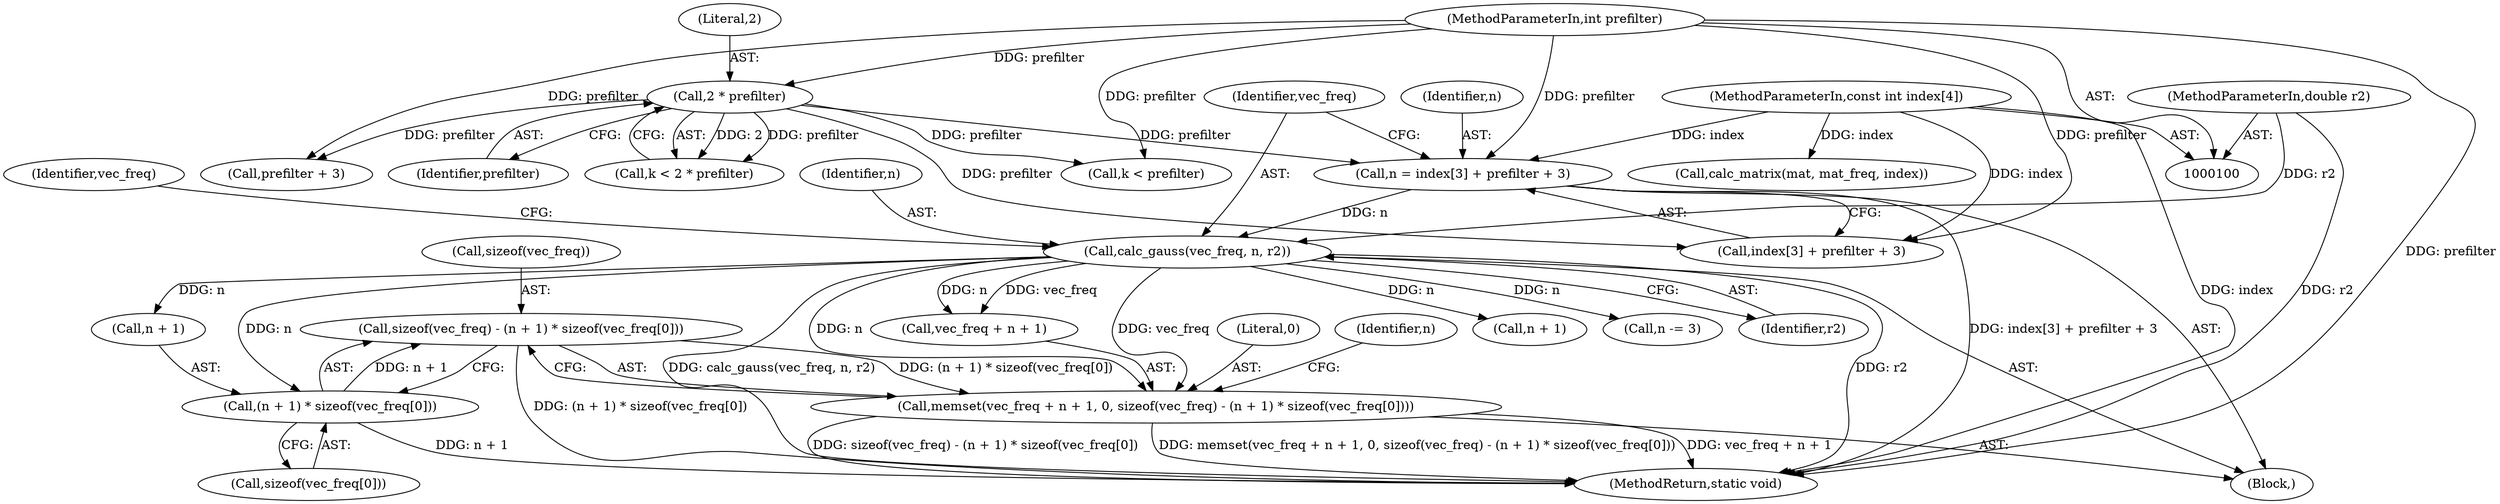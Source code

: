 digraph "0_libass_08e754612019ed84d1db0d1fc4f5798248decd75@API" {
"1000181" [label="(Call,sizeof(vec_freq) - (n + 1) * sizeof(vec_freq[0]))"];
"1000184" [label="(Call,(n + 1) * sizeof(vec_freq[0]))"];
"1000170" [label="(Call,calc_gauss(vec_freq, n, r2))"];
"1000161" [label="(Call,n = index[3] + prefilter + 3)"];
"1000102" [label="(MethodParameterIn,const int index[4])"];
"1000151" [label="(Call,2 * prefilter)"];
"1000103" [label="(MethodParameterIn,int prefilter)"];
"1000104" [label="(MethodParameterIn,double r2)"];
"1000174" [label="(Call,memset(vec_freq + n + 1, 0, sizeof(vec_freq) - (n + 1) * sizeof(vec_freq[0])))"];
"1000162" [label="(Identifier,n)"];
"1000180" [label="(Literal,0)"];
"1000104" [label="(MethodParameterIn,double r2)"];
"1000185" [label="(Call,n + 1)"];
"1000153" [label="(Identifier,prefilter)"];
"1000171" [label="(Identifier,vec_freq)"];
"1000176" [label="(Identifier,vec_freq)"];
"1000181" [label="(Call,sizeof(vec_freq) - (n + 1) * sizeof(vec_freq[0]))"];
"1000177" [label="(Call,n + 1)"];
"1000163" [label="(Call,index[3] + prefilter + 3)"];
"1000161" [label="(Call,n = index[3] + prefilter + 3)"];
"1000167" [label="(Call,prefilter + 3)"];
"1000170" [label="(Call,calc_gauss(vec_freq, n, r2))"];
"1000103" [label="(MethodParameterIn,int prefilter)"];
"1000174" [label="(Call,memset(vec_freq + n + 1, 0, sizeof(vec_freq) - (n + 1) * sizeof(vec_freq[0])))"];
"1000192" [label="(Call,n -= 3)"];
"1000151" [label="(Call,2 * prefilter)"];
"1000106" [label="(Block,)"];
"1000188" [label="(Call,sizeof(vec_freq[0]))"];
"1000175" [label="(Call,vec_freq + n + 1)"];
"1000218" [label="(Call,calc_matrix(mat, mat_freq, index))"];
"1000149" [label="(Call,k < 2 * prefilter)"];
"1000193" [label="(Identifier,n)"];
"1000173" [label="(Identifier,r2)"];
"1000102" [label="(MethodParameterIn,const int index[4])"];
"1000182" [label="(Call,sizeof(vec_freq))"];
"1000172" [label="(Identifier,n)"];
"1000184" [label="(Call,(n + 1) * sizeof(vec_freq[0]))"];
"1000299" [label="(MethodReturn,static void)"];
"1000204" [label="(Call,k < prefilter)"];
"1000152" [label="(Literal,2)"];
"1000181" -> "1000174"  [label="AST: "];
"1000181" -> "1000184"  [label="CFG: "];
"1000182" -> "1000181"  [label="AST: "];
"1000184" -> "1000181"  [label="AST: "];
"1000174" -> "1000181"  [label="CFG: "];
"1000181" -> "1000299"  [label="DDG: (n + 1) * sizeof(vec_freq[0])"];
"1000181" -> "1000174"  [label="DDG: (n + 1) * sizeof(vec_freq[0])"];
"1000184" -> "1000181"  [label="DDG: n + 1"];
"1000184" -> "1000188"  [label="CFG: "];
"1000185" -> "1000184"  [label="AST: "];
"1000188" -> "1000184"  [label="AST: "];
"1000184" -> "1000299"  [label="DDG: n + 1"];
"1000170" -> "1000184"  [label="DDG: n"];
"1000170" -> "1000106"  [label="AST: "];
"1000170" -> "1000173"  [label="CFG: "];
"1000171" -> "1000170"  [label="AST: "];
"1000172" -> "1000170"  [label="AST: "];
"1000173" -> "1000170"  [label="AST: "];
"1000176" -> "1000170"  [label="CFG: "];
"1000170" -> "1000299"  [label="DDG: calc_gauss(vec_freq, n, r2)"];
"1000170" -> "1000299"  [label="DDG: r2"];
"1000161" -> "1000170"  [label="DDG: n"];
"1000104" -> "1000170"  [label="DDG: r2"];
"1000170" -> "1000174"  [label="DDG: vec_freq"];
"1000170" -> "1000174"  [label="DDG: n"];
"1000170" -> "1000175"  [label="DDG: vec_freq"];
"1000170" -> "1000175"  [label="DDG: n"];
"1000170" -> "1000177"  [label="DDG: n"];
"1000170" -> "1000185"  [label="DDG: n"];
"1000170" -> "1000192"  [label="DDG: n"];
"1000161" -> "1000106"  [label="AST: "];
"1000161" -> "1000163"  [label="CFG: "];
"1000162" -> "1000161"  [label="AST: "];
"1000163" -> "1000161"  [label="AST: "];
"1000171" -> "1000161"  [label="CFG: "];
"1000161" -> "1000299"  [label="DDG: index[3] + prefilter + 3"];
"1000102" -> "1000161"  [label="DDG: index"];
"1000151" -> "1000161"  [label="DDG: prefilter"];
"1000103" -> "1000161"  [label="DDG: prefilter"];
"1000102" -> "1000100"  [label="AST: "];
"1000102" -> "1000299"  [label="DDG: index"];
"1000102" -> "1000163"  [label="DDG: index"];
"1000102" -> "1000218"  [label="DDG: index"];
"1000151" -> "1000149"  [label="AST: "];
"1000151" -> "1000153"  [label="CFG: "];
"1000152" -> "1000151"  [label="AST: "];
"1000153" -> "1000151"  [label="AST: "];
"1000149" -> "1000151"  [label="CFG: "];
"1000151" -> "1000149"  [label="DDG: 2"];
"1000151" -> "1000149"  [label="DDG: prefilter"];
"1000103" -> "1000151"  [label="DDG: prefilter"];
"1000151" -> "1000163"  [label="DDG: prefilter"];
"1000151" -> "1000167"  [label="DDG: prefilter"];
"1000151" -> "1000204"  [label="DDG: prefilter"];
"1000103" -> "1000100"  [label="AST: "];
"1000103" -> "1000299"  [label="DDG: prefilter"];
"1000103" -> "1000163"  [label="DDG: prefilter"];
"1000103" -> "1000167"  [label="DDG: prefilter"];
"1000103" -> "1000204"  [label="DDG: prefilter"];
"1000104" -> "1000100"  [label="AST: "];
"1000104" -> "1000299"  [label="DDG: r2"];
"1000174" -> "1000106"  [label="AST: "];
"1000175" -> "1000174"  [label="AST: "];
"1000180" -> "1000174"  [label="AST: "];
"1000193" -> "1000174"  [label="CFG: "];
"1000174" -> "1000299"  [label="DDG: sizeof(vec_freq) - (n + 1) * sizeof(vec_freq[0])"];
"1000174" -> "1000299"  [label="DDG: memset(vec_freq + n + 1, 0, sizeof(vec_freq) - (n + 1) * sizeof(vec_freq[0]))"];
"1000174" -> "1000299"  [label="DDG: vec_freq + n + 1"];
}
